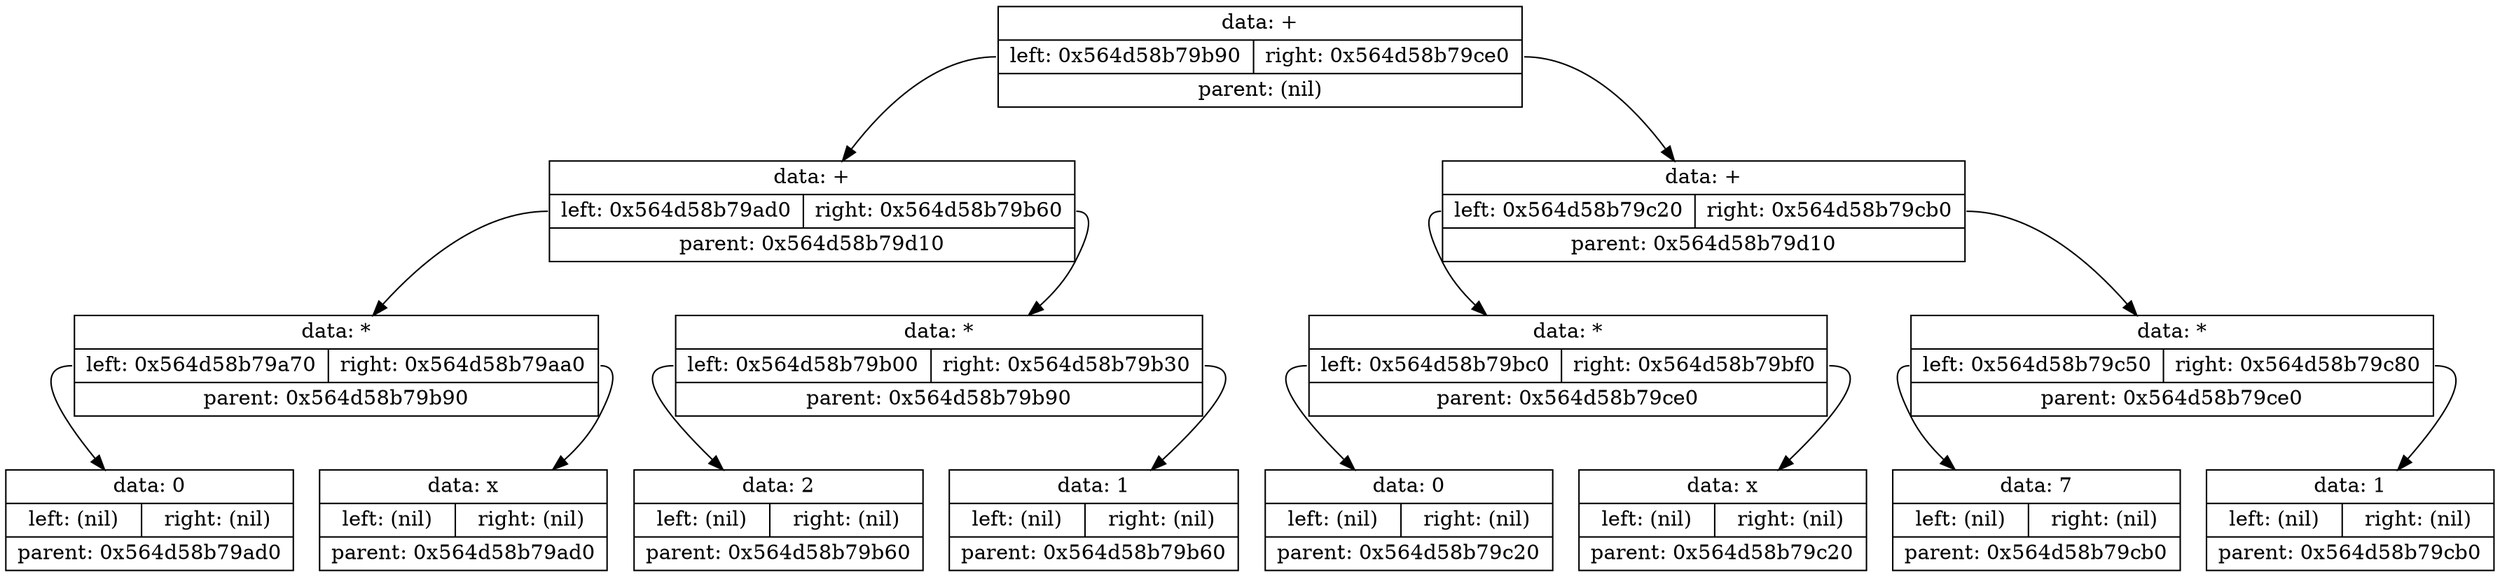 digraph dump
{
	node0x564d58b79d10 [shape = "record", label = "{<f1>data: +|{<f2>left: 0x564d58b79b90|<f3>right: 0x564d58b79ce0}|<f4>parent: (nil)}"];
	node0x564d58b79b90 [shape = "record", label = "{<f1>data: +|{<f2>left: 0x564d58b79ad0|<f3>right: 0x564d58b79b60}|<f4>parent: 0x564d58b79d10}"];
	node0x564d58b79ad0 [shape = "record", label = "{<f1>data: *|{<f2>left: 0x564d58b79a70|<f3>right: 0x564d58b79aa0}|<f4>parent: 0x564d58b79b90}"];
	node0x564d58b79a70 [shape = "record", label = "{<f1>data: 0|{<f2>left: (nil)|<f3>right: (nil)}|<f4>parent: 0x564d58b79ad0}"];
	node0x564d58b79ad0:f2 -> node0x564d58b79a70
	node0x564d58b79aa0 [shape = "record", label = "{<f1>data: x|{<f2>left: (nil)|<f3>right: (nil)}|<f4>parent: 0x564d58b79ad0}"];
	node0x564d58b79ad0:f3 -> node0x564d58b79aa0
	node0x564d58b79b90:f2 -> node0x564d58b79ad0
	node0x564d58b79b60 [shape = "record", label = "{<f1>data: *|{<f2>left: 0x564d58b79b00|<f3>right: 0x564d58b79b30}|<f4>parent: 0x564d58b79b90}"];
	node0x564d58b79b00 [shape = "record", label = "{<f1>data: 2|{<f2>left: (nil)|<f3>right: (nil)}|<f4>parent: 0x564d58b79b60}"];
	node0x564d58b79b60:f2 -> node0x564d58b79b00
	node0x564d58b79b30 [shape = "record", label = "{<f1>data: 1|{<f2>left: (nil)|<f3>right: (nil)}|<f4>parent: 0x564d58b79b60}"];
	node0x564d58b79b60:f3 -> node0x564d58b79b30
	node0x564d58b79b90:f3 -> node0x564d58b79b60
	node0x564d58b79d10:f2 -> node0x564d58b79b90
	node0x564d58b79ce0 [shape = "record", label = "{<f1>data: +|{<f2>left: 0x564d58b79c20|<f3>right: 0x564d58b79cb0}|<f4>parent: 0x564d58b79d10}"];
	node0x564d58b79c20 [shape = "record", label = "{<f1>data: *|{<f2>left: 0x564d58b79bc0|<f3>right: 0x564d58b79bf0}|<f4>parent: 0x564d58b79ce0}"];
	node0x564d58b79bc0 [shape = "record", label = "{<f1>data: 0|{<f2>left: (nil)|<f3>right: (nil)}|<f4>parent: 0x564d58b79c20}"];
	node0x564d58b79c20:f2 -> node0x564d58b79bc0
	node0x564d58b79bf0 [shape = "record", label = "{<f1>data: x|{<f2>left: (nil)|<f3>right: (nil)}|<f4>parent: 0x564d58b79c20}"];
	node0x564d58b79c20:f3 -> node0x564d58b79bf0
	node0x564d58b79ce0:f2 -> node0x564d58b79c20
	node0x564d58b79cb0 [shape = "record", label = "{<f1>data: *|{<f2>left: 0x564d58b79c50|<f3>right: 0x564d58b79c80}|<f4>parent: 0x564d58b79ce0}"];
	node0x564d58b79c50 [shape = "record", label = "{<f1>data: 7|{<f2>left: (nil)|<f3>right: (nil)}|<f4>parent: 0x564d58b79cb0}"];
	node0x564d58b79cb0:f2 -> node0x564d58b79c50
	node0x564d58b79c80 [shape = "record", label = "{<f1>data: 1|{<f2>left: (nil)|<f3>right: (nil)}|<f4>parent: 0x564d58b79cb0}"];
	node0x564d58b79cb0:f3 -> node0x564d58b79c80
	node0x564d58b79ce0:f3 -> node0x564d58b79cb0
	node0x564d58b79d10:f3 -> node0x564d58b79ce0

}
